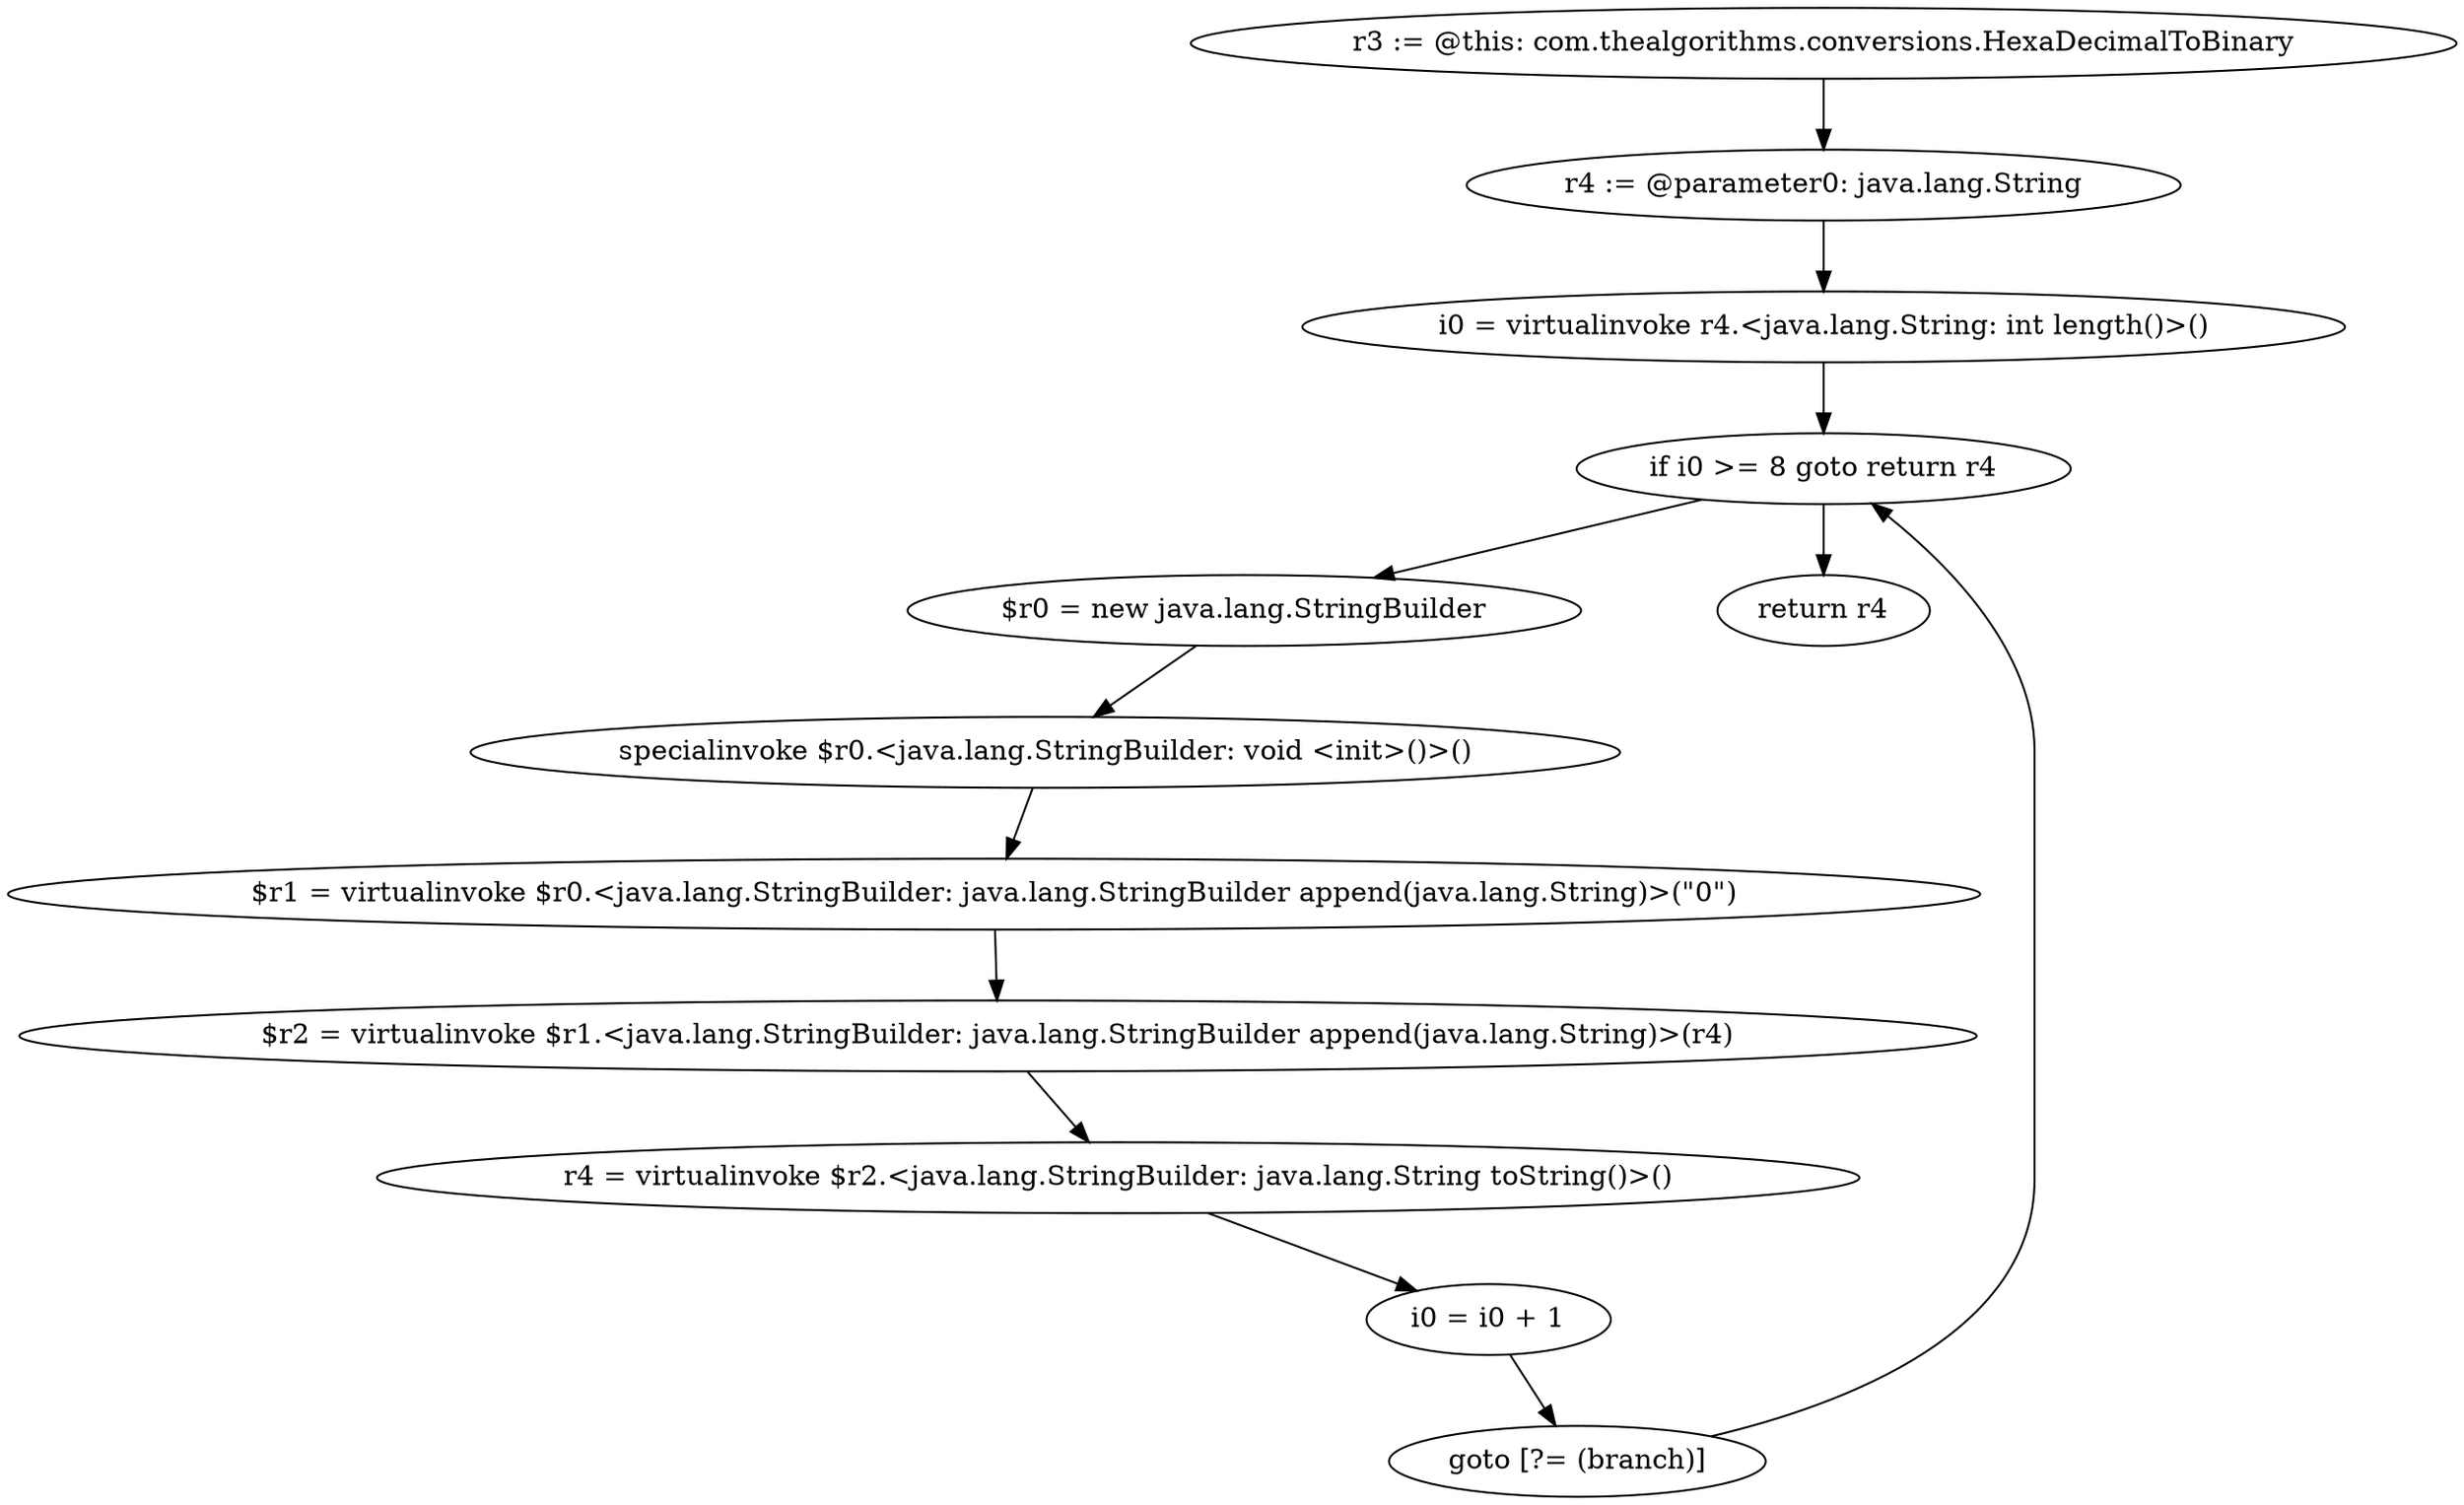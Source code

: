 digraph "unitGraph" {
    "r3 := @this: com.thealgorithms.conversions.HexaDecimalToBinary"
    "r4 := @parameter0: java.lang.String"
    "i0 = virtualinvoke r4.<java.lang.String: int length()>()"
    "if i0 >= 8 goto return r4"
    "$r0 = new java.lang.StringBuilder"
    "specialinvoke $r0.<java.lang.StringBuilder: void <init>()>()"
    "$r1 = virtualinvoke $r0.<java.lang.StringBuilder: java.lang.StringBuilder append(java.lang.String)>(\"0\")"
    "$r2 = virtualinvoke $r1.<java.lang.StringBuilder: java.lang.StringBuilder append(java.lang.String)>(r4)"
    "r4 = virtualinvoke $r2.<java.lang.StringBuilder: java.lang.String toString()>()"
    "i0 = i0 + 1"
    "goto [?= (branch)]"
    "return r4"
    "r3 := @this: com.thealgorithms.conversions.HexaDecimalToBinary"->"r4 := @parameter0: java.lang.String";
    "r4 := @parameter0: java.lang.String"->"i0 = virtualinvoke r4.<java.lang.String: int length()>()";
    "i0 = virtualinvoke r4.<java.lang.String: int length()>()"->"if i0 >= 8 goto return r4";
    "if i0 >= 8 goto return r4"->"$r0 = new java.lang.StringBuilder";
    "if i0 >= 8 goto return r4"->"return r4";
    "$r0 = new java.lang.StringBuilder"->"specialinvoke $r0.<java.lang.StringBuilder: void <init>()>()";
    "specialinvoke $r0.<java.lang.StringBuilder: void <init>()>()"->"$r1 = virtualinvoke $r0.<java.lang.StringBuilder: java.lang.StringBuilder append(java.lang.String)>(\"0\")";
    "$r1 = virtualinvoke $r0.<java.lang.StringBuilder: java.lang.StringBuilder append(java.lang.String)>(\"0\")"->"$r2 = virtualinvoke $r1.<java.lang.StringBuilder: java.lang.StringBuilder append(java.lang.String)>(r4)";
    "$r2 = virtualinvoke $r1.<java.lang.StringBuilder: java.lang.StringBuilder append(java.lang.String)>(r4)"->"r4 = virtualinvoke $r2.<java.lang.StringBuilder: java.lang.String toString()>()";
    "r4 = virtualinvoke $r2.<java.lang.StringBuilder: java.lang.String toString()>()"->"i0 = i0 + 1";
    "i0 = i0 + 1"->"goto [?= (branch)]";
    "goto [?= (branch)]"->"if i0 >= 8 goto return r4";
}

